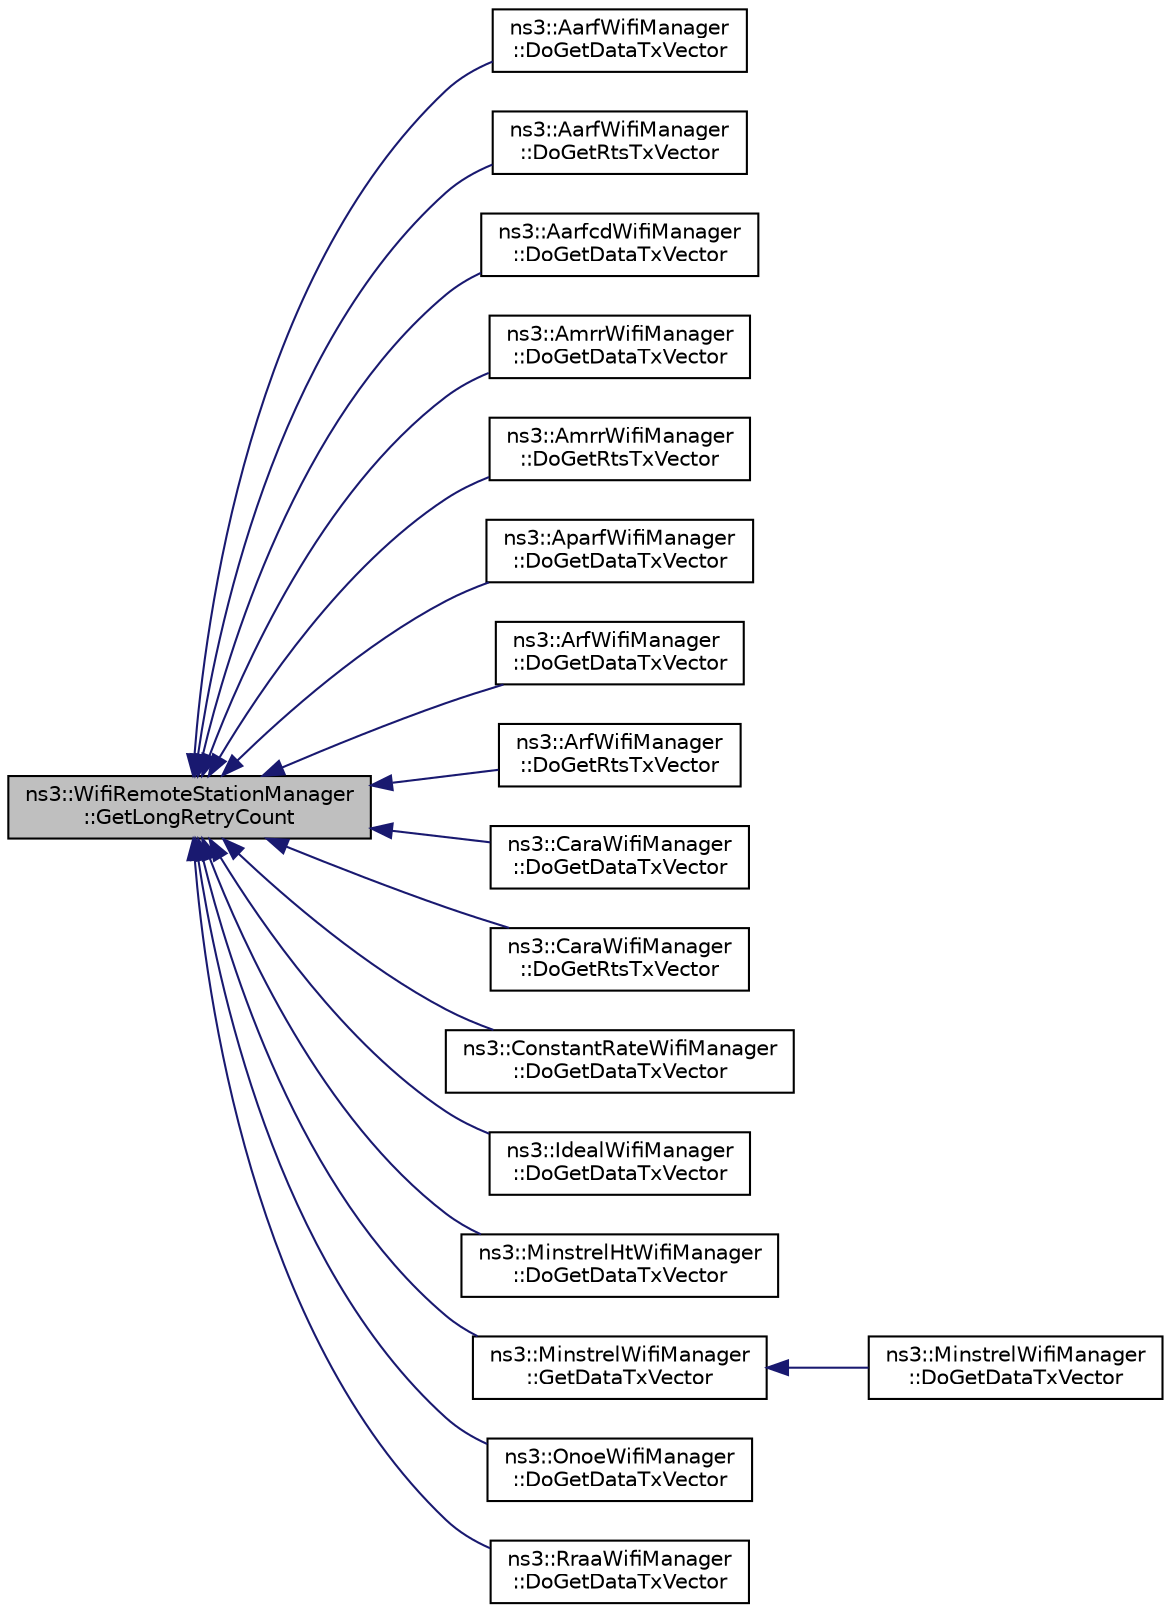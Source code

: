 digraph "ns3::WifiRemoteStationManager::GetLongRetryCount"
{
  edge [fontname="Helvetica",fontsize="10",labelfontname="Helvetica",labelfontsize="10"];
  node [fontname="Helvetica",fontsize="10",shape=record];
  rankdir="LR";
  Node1 [label="ns3::WifiRemoteStationManager\l::GetLongRetryCount",height=0.2,width=0.4,color="black", fillcolor="grey75", style="filled", fontcolor="black"];
  Node1 -> Node2 [dir="back",color="midnightblue",fontsize="10",style="solid"];
  Node2 [label="ns3::AarfWifiManager\l::DoGetDataTxVector",height=0.2,width=0.4,color="black", fillcolor="white", style="filled",URL="$d7/d63/classns3_1_1AarfWifiManager.html#a408d8be07102ba41125c839b01e8a7ee"];
  Node1 -> Node3 [dir="back",color="midnightblue",fontsize="10",style="solid"];
  Node3 [label="ns3::AarfWifiManager\l::DoGetRtsTxVector",height=0.2,width=0.4,color="black", fillcolor="white", style="filled",URL="$d7/d63/classns3_1_1AarfWifiManager.html#a4c2d4fbb34d152c3c4fe4530681da512"];
  Node1 -> Node4 [dir="back",color="midnightblue",fontsize="10",style="solid"];
  Node4 [label="ns3::AarfcdWifiManager\l::DoGetDataTxVector",height=0.2,width=0.4,color="black", fillcolor="white", style="filled",URL="$de/d61/classns3_1_1AarfcdWifiManager.html#ab9bfc915e2a36ee071995eb0247b1599"];
  Node1 -> Node5 [dir="back",color="midnightblue",fontsize="10",style="solid"];
  Node5 [label="ns3::AmrrWifiManager\l::DoGetDataTxVector",height=0.2,width=0.4,color="black", fillcolor="white", style="filled",URL="$d1/d45/classns3_1_1AmrrWifiManager.html#ad18cc0aa1f6f6472e9e5ac2563b85e4c"];
  Node1 -> Node6 [dir="back",color="midnightblue",fontsize="10",style="solid"];
  Node6 [label="ns3::AmrrWifiManager\l::DoGetRtsTxVector",height=0.2,width=0.4,color="black", fillcolor="white", style="filled",URL="$d1/d45/classns3_1_1AmrrWifiManager.html#a036c453d18e33475b8ad75922682d214"];
  Node1 -> Node7 [dir="back",color="midnightblue",fontsize="10",style="solid"];
  Node7 [label="ns3::AparfWifiManager\l::DoGetDataTxVector",height=0.2,width=0.4,color="black", fillcolor="white", style="filled",URL="$dc/d5c/classns3_1_1AparfWifiManager.html#a9be0935377c6c6052cc12407d17dafbd"];
  Node1 -> Node8 [dir="back",color="midnightblue",fontsize="10",style="solid"];
  Node8 [label="ns3::ArfWifiManager\l::DoGetDataTxVector",height=0.2,width=0.4,color="black", fillcolor="white", style="filled",URL="$d8/d72/classns3_1_1ArfWifiManager.html#a6bd79d80cbb7f743aa1bece1e5c24584"];
  Node1 -> Node9 [dir="back",color="midnightblue",fontsize="10",style="solid"];
  Node9 [label="ns3::ArfWifiManager\l::DoGetRtsTxVector",height=0.2,width=0.4,color="black", fillcolor="white", style="filled",URL="$d8/d72/classns3_1_1ArfWifiManager.html#a56217b6af0b44febda8b48266562e284"];
  Node1 -> Node10 [dir="back",color="midnightblue",fontsize="10",style="solid"];
  Node10 [label="ns3::CaraWifiManager\l::DoGetDataTxVector",height=0.2,width=0.4,color="black", fillcolor="white", style="filled",URL="$d8/d78/classns3_1_1CaraWifiManager.html#a948e474fbc8dd16211dc6f6fcb6ef496"];
  Node1 -> Node11 [dir="back",color="midnightblue",fontsize="10",style="solid"];
  Node11 [label="ns3::CaraWifiManager\l::DoGetRtsTxVector",height=0.2,width=0.4,color="black", fillcolor="white", style="filled",URL="$d8/d78/classns3_1_1CaraWifiManager.html#a2361885b5679a859cb55c0b29da0c1ad"];
  Node1 -> Node12 [dir="back",color="midnightblue",fontsize="10",style="solid"];
  Node12 [label="ns3::ConstantRateWifiManager\l::DoGetDataTxVector",height=0.2,width=0.4,color="black", fillcolor="white", style="filled",URL="$dd/d00/classns3_1_1ConstantRateWifiManager.html#a1e14573f51c878a2fa5511a2c43a2024"];
  Node1 -> Node13 [dir="back",color="midnightblue",fontsize="10",style="solid"];
  Node13 [label="ns3::IdealWifiManager\l::DoGetDataTxVector",height=0.2,width=0.4,color="black", fillcolor="white", style="filled",URL="$de/d5e/classns3_1_1IdealWifiManager.html#a2e7570eb1f5cbef1067cfb714e94218e"];
  Node1 -> Node14 [dir="back",color="midnightblue",fontsize="10",style="solid"];
  Node14 [label="ns3::MinstrelHtWifiManager\l::DoGetDataTxVector",height=0.2,width=0.4,color="black", fillcolor="white", style="filled",URL="$dd/d09/classns3_1_1MinstrelHtWifiManager.html#abc2436c9c8dabb7c78907f478e1bb8c7"];
  Node1 -> Node15 [dir="back",color="midnightblue",fontsize="10",style="solid"];
  Node15 [label="ns3::MinstrelWifiManager\l::GetDataTxVector",height=0.2,width=0.4,color="black", fillcolor="white", style="filled",URL="$dd/d45/classns3_1_1MinstrelWifiManager.html#afc42d002709fb4334ae5b164bfa07aa8"];
  Node15 -> Node16 [dir="back",color="midnightblue",fontsize="10",style="solid"];
  Node16 [label="ns3::MinstrelWifiManager\l::DoGetDataTxVector",height=0.2,width=0.4,color="black", fillcolor="white", style="filled",URL="$dd/d45/classns3_1_1MinstrelWifiManager.html#aea34c1267e390ce04c3b50bd6df69173"];
  Node1 -> Node17 [dir="back",color="midnightblue",fontsize="10",style="solid"];
  Node17 [label="ns3::OnoeWifiManager\l::DoGetDataTxVector",height=0.2,width=0.4,color="black", fillcolor="white", style="filled",URL="$d9/d36/classns3_1_1OnoeWifiManager.html#a58c4d341696639d4b0ea618275461da4"];
  Node1 -> Node18 [dir="back",color="midnightblue",fontsize="10",style="solid"];
  Node18 [label="ns3::RraaWifiManager\l::DoGetDataTxVector",height=0.2,width=0.4,color="black", fillcolor="white", style="filled",URL="$d4/dca/classns3_1_1RraaWifiManager.html#acc7f56a51e22431479e1d534ad7ece84"];
}
